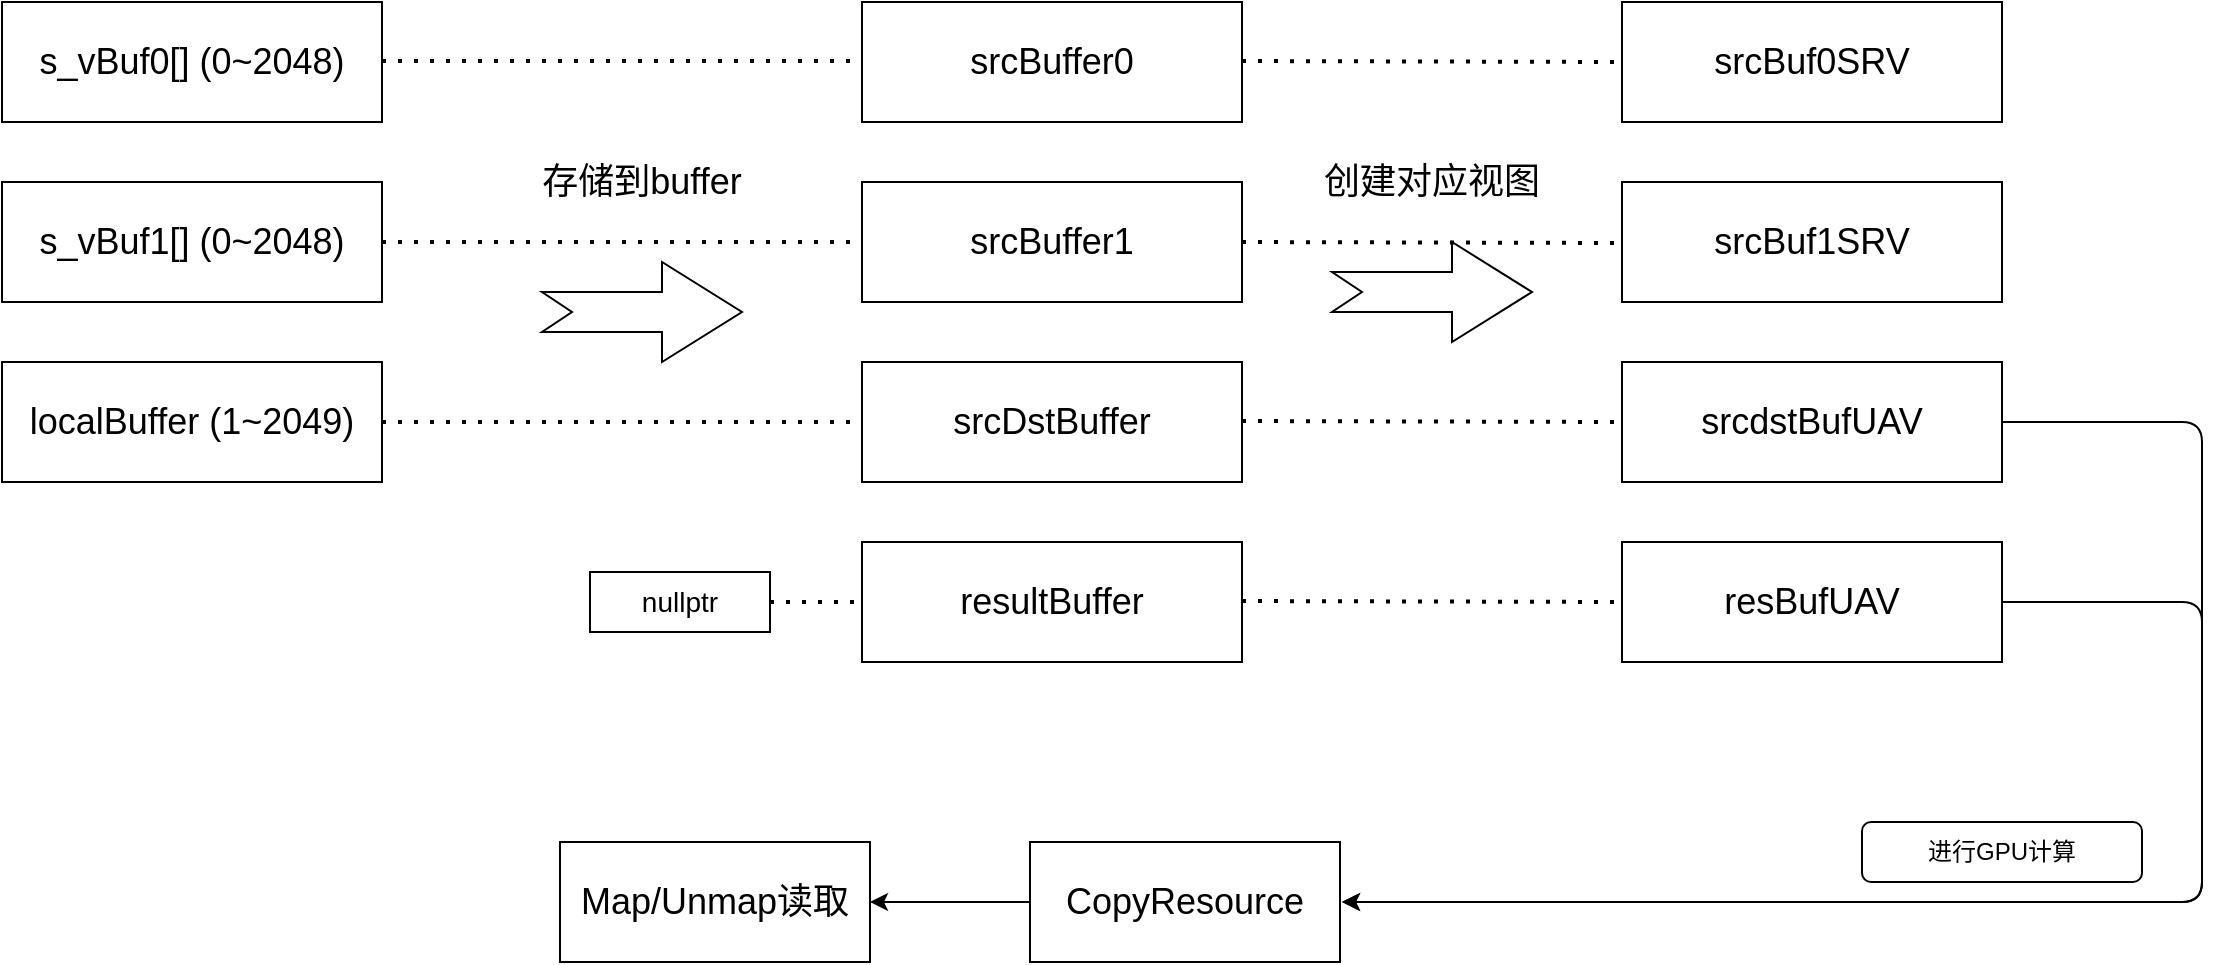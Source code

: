<mxfile version="14.5.1" type="device"><diagram id="sDj1rPDIUG1JZg6PsHHF" name="第 1 页"><mxGraphModel dx="1086" dy="806" grid="1" gridSize="10" guides="1" tooltips="1" connect="1" arrows="1" fold="1" page="1" pageScale="1" pageWidth="827" pageHeight="1169" math="0" shadow="0"><root><mxCell id="0"/><mxCell id="1" parent="0"/><mxCell id="u5mvKzX5r_W40ICeeQCj-2" value="&lt;font style=&quot;font-size: 18px&quot;&gt;s_vBuf0[] (0~2048)&lt;/font&gt;" style="rounded=0;whiteSpace=wrap;html=1;" vertex="1" parent="1"><mxGeometry x="30" y="160" width="190" height="60" as="geometry"/></mxCell><mxCell id="u5mvKzX5r_W40ICeeQCj-3" value="&lt;font style=&quot;font-size: 18px&quot;&gt;localBuffer&amp;nbsp;(1~2049)&lt;/font&gt;" style="rounded=0;whiteSpace=wrap;html=1;" vertex="1" parent="1"><mxGeometry x="30" y="340" width="190" height="60" as="geometry"/></mxCell><mxCell id="u5mvKzX5r_W40ICeeQCj-4" value="&lt;font style=&quot;font-size: 18px&quot;&gt;s_vBuf1[] (0~2048)&lt;/font&gt;" style="rounded=0;whiteSpace=wrap;html=1;" vertex="1" parent="1"><mxGeometry x="30" y="250" width="190" height="60" as="geometry"/></mxCell><mxCell id="u5mvKzX5r_W40ICeeQCj-6" value="" style="html=1;shadow=0;dashed=0;align=center;verticalAlign=middle;shape=mxgraph.arrows2.arrow;dy=0.6;dx=40;notch=15;" vertex="1" parent="1"><mxGeometry x="300" y="290" width="100" height="50" as="geometry"/></mxCell><mxCell id="u5mvKzX5r_W40ICeeQCj-7" value="&lt;font style=&quot;font-size: 18px&quot;&gt;存储到buffer&lt;/font&gt;" style="text;html=1;strokeColor=none;fillColor=none;align=center;verticalAlign=middle;whiteSpace=wrap;rounded=0;" vertex="1" parent="1"><mxGeometry x="295" y="240" width="110" height="20" as="geometry"/></mxCell><mxCell id="u5mvKzX5r_W40ICeeQCj-8" value="&lt;span style=&quot;font-size: 18px&quot;&gt;srcBuffer0&lt;/span&gt;" style="rounded=0;whiteSpace=wrap;html=1;" vertex="1" parent="1"><mxGeometry x="460" y="160" width="190" height="60" as="geometry"/></mxCell><mxCell id="u5mvKzX5r_W40ICeeQCj-9" value="&lt;font style=&quot;font-size: 18px&quot;&gt;srcDstBuffer&lt;/font&gt;" style="rounded=0;whiteSpace=wrap;html=1;" vertex="1" parent="1"><mxGeometry x="460" y="340" width="190" height="60" as="geometry"/></mxCell><mxCell id="u5mvKzX5r_W40ICeeQCj-10" value="&lt;font style=&quot;font-size: 18px&quot;&gt;srcBuffer1&lt;/font&gt;" style="rounded=0;whiteSpace=wrap;html=1;" vertex="1" parent="1"><mxGeometry x="460" y="250" width="190" height="60" as="geometry"/></mxCell><mxCell id="u5mvKzX5r_W40ICeeQCj-11" value="" style="endArrow=none;dashed=1;html=1;dashPattern=1 3;strokeWidth=2;entryX=0;entryY=0.5;entryDx=0;entryDy=0;exitX=1;exitY=0.5;exitDx=0;exitDy=0;" edge="1" parent="1" source="u5mvKzX5r_W40ICeeQCj-3" target="u5mvKzX5r_W40ICeeQCj-9"><mxGeometry width="50" height="50" relative="1" as="geometry"><mxPoint x="220" y="380" as="sourcePoint"/><mxPoint x="270" y="330" as="targetPoint"/></mxGeometry></mxCell><mxCell id="u5mvKzX5r_W40ICeeQCj-12" value="" style="endArrow=none;dashed=1;html=1;dashPattern=1 3;strokeWidth=2;entryX=0;entryY=0.5;entryDx=0;entryDy=0;exitX=1;exitY=0.5;exitDx=0;exitDy=0;" edge="1" parent="1" source="u5mvKzX5r_W40ICeeQCj-4" target="u5mvKzX5r_W40ICeeQCj-10"><mxGeometry width="50" height="50" relative="1" as="geometry"><mxPoint x="230" y="380" as="sourcePoint"/><mxPoint x="470" y="380" as="targetPoint"/></mxGeometry></mxCell><mxCell id="u5mvKzX5r_W40ICeeQCj-13" value="" style="endArrow=none;dashed=1;html=1;dashPattern=1 3;strokeWidth=2;entryX=0;entryY=0.5;entryDx=0;entryDy=0;exitX=1;exitY=0.5;exitDx=0;exitDy=0;" edge="1" parent="1"><mxGeometry width="50" height="50" relative="1" as="geometry"><mxPoint x="220" y="189.5" as="sourcePoint"/><mxPoint x="460" y="189.5" as="targetPoint"/></mxGeometry></mxCell><mxCell id="u5mvKzX5r_W40ICeeQCj-14" value="&lt;font style=&quot;font-size: 18px&quot;&gt;resultBuffer&lt;/font&gt;" style="rounded=0;whiteSpace=wrap;html=1;" vertex="1" parent="1"><mxGeometry x="460" y="430" width="190" height="60" as="geometry"/></mxCell><mxCell id="u5mvKzX5r_W40ICeeQCj-16" value="&lt;font style=&quot;font-size: 14px&quot;&gt;nullptr&lt;/font&gt;" style="rounded=0;whiteSpace=wrap;html=1;" vertex="1" parent="1"><mxGeometry x="324" y="445" width="90" height="30" as="geometry"/></mxCell><mxCell id="u5mvKzX5r_W40ICeeQCj-18" value="" style="endArrow=none;dashed=1;html=1;dashPattern=1 3;strokeWidth=2;entryX=0;entryY=0.5;entryDx=0;entryDy=0;exitX=1;exitY=0.5;exitDx=0;exitDy=0;" edge="1" parent="1" source="u5mvKzX5r_W40ICeeQCj-16" target="u5mvKzX5r_W40ICeeQCj-14"><mxGeometry width="50" height="50" relative="1" as="geometry"><mxPoint x="230" y="380" as="sourcePoint"/><mxPoint x="470" y="380" as="targetPoint"/></mxGeometry></mxCell><mxCell id="u5mvKzX5r_W40ICeeQCj-19" value="" style="html=1;shadow=0;dashed=0;align=center;verticalAlign=middle;shape=mxgraph.arrows2.arrow;dy=0.6;dx=40;notch=15;" vertex="1" parent="1"><mxGeometry x="695" y="280" width="100" height="50" as="geometry"/></mxCell><mxCell id="u5mvKzX5r_W40ICeeQCj-20" value="&lt;span style=&quot;font-size: 18px&quot;&gt;创建对应视图&lt;/span&gt;" style="text;html=1;strokeColor=none;fillColor=none;align=center;verticalAlign=middle;whiteSpace=wrap;rounded=0;" vertex="1" parent="1"><mxGeometry x="685" y="240" width="120" height="20" as="geometry"/></mxCell><mxCell id="u5mvKzX5r_W40ICeeQCj-21" value="&lt;span style=&quot;font-size: 18px&quot;&gt;srcBuf0SRV&lt;/span&gt;" style="rounded=0;whiteSpace=wrap;html=1;" vertex="1" parent="1"><mxGeometry x="840" y="160" width="190" height="60" as="geometry"/></mxCell><mxCell id="u5mvKzX5r_W40ICeeQCj-22" value="&lt;font style=&quot;font-size: 18px&quot;&gt;srcdstBufUAV&lt;/font&gt;" style="rounded=0;whiteSpace=wrap;html=1;" vertex="1" parent="1"><mxGeometry x="840" y="340" width="190" height="60" as="geometry"/></mxCell><mxCell id="u5mvKzX5r_W40ICeeQCj-23" value="&lt;font style=&quot;font-size: 18px&quot;&gt;srcBuf1SRV&lt;/font&gt;" style="rounded=0;whiteSpace=wrap;html=1;" vertex="1" parent="1"><mxGeometry x="840" y="250" width="190" height="60" as="geometry"/></mxCell><mxCell id="u5mvKzX5r_W40ICeeQCj-24" value="&lt;span style=&quot;font-size: 18px&quot;&gt;resBufUAV&lt;/span&gt;" style="rounded=0;whiteSpace=wrap;html=1;" vertex="1" parent="1"><mxGeometry x="840" y="430" width="190" height="60" as="geometry"/></mxCell><mxCell id="u5mvKzX5r_W40ICeeQCj-25" value="" style="endArrow=none;dashed=1;html=1;dashPattern=1 3;strokeWidth=2;exitX=1;exitY=0.5;exitDx=0;exitDy=0;entryX=0;entryY=0.5;entryDx=0;entryDy=0;" edge="1" parent="1" target="u5mvKzX5r_W40ICeeQCj-21"><mxGeometry width="50" height="50" relative="1" as="geometry"><mxPoint x="650" y="189.5" as="sourcePoint"/><mxPoint x="780" y="110" as="targetPoint"/></mxGeometry></mxCell><mxCell id="u5mvKzX5r_W40ICeeQCj-26" value="" style="endArrow=none;dashed=1;html=1;dashPattern=1 3;strokeWidth=2;exitX=1;exitY=0.5;exitDx=0;exitDy=0;entryX=0;entryY=0.5;entryDx=0;entryDy=0;" edge="1" parent="1"><mxGeometry width="50" height="50" relative="1" as="geometry"><mxPoint x="650" y="280" as="sourcePoint"/><mxPoint x="840" y="280.5" as="targetPoint"/></mxGeometry></mxCell><mxCell id="u5mvKzX5r_W40ICeeQCj-27" value="" style="endArrow=none;dashed=1;html=1;dashPattern=1 3;strokeWidth=2;exitX=1;exitY=0.5;exitDx=0;exitDy=0;entryX=0;entryY=0.5;entryDx=0;entryDy=0;" edge="1" parent="1"><mxGeometry width="50" height="50" relative="1" as="geometry"><mxPoint x="650" y="369.5" as="sourcePoint"/><mxPoint x="840" y="370" as="targetPoint"/></mxGeometry></mxCell><mxCell id="u5mvKzX5r_W40ICeeQCj-28" value="" style="endArrow=none;dashed=1;html=1;dashPattern=1 3;strokeWidth=2;exitX=1;exitY=0.5;exitDx=0;exitDy=0;entryX=0;entryY=0.5;entryDx=0;entryDy=0;" edge="1" parent="1"><mxGeometry width="50" height="50" relative="1" as="geometry"><mxPoint x="650" y="459.5" as="sourcePoint"/><mxPoint x="840" y="460" as="targetPoint"/></mxGeometry></mxCell><mxCell id="u5mvKzX5r_W40ICeeQCj-33" value="" style="endArrow=classic;html=1;exitX=1;exitY=0.5;exitDx=0;exitDy=0;" edge="1" parent="1" source="u5mvKzX5r_W40ICeeQCj-24"><mxGeometry width="50" height="50" relative="1" as="geometry"><mxPoint x="940" y="600" as="sourcePoint"/><mxPoint x="700" y="610" as="targetPoint"/><Array as="points"><mxPoint x="1130" y="460"/><mxPoint x="1130" y="610"/></Array></mxGeometry></mxCell><mxCell id="u5mvKzX5r_W40ICeeQCj-34" value="" style="endArrow=classic;html=1;exitX=1;exitY=0.5;exitDx=0;exitDy=0;" edge="1" parent="1" source="u5mvKzX5r_W40ICeeQCj-22"><mxGeometry width="50" height="50" relative="1" as="geometry"><mxPoint x="1040" y="470" as="sourcePoint"/><mxPoint x="700" y="610" as="targetPoint"/><Array as="points"><mxPoint x="1130" y="370"/><mxPoint x="1130" y="610"/></Array></mxGeometry></mxCell><mxCell id="u5mvKzX5r_W40ICeeQCj-37" value="" style="edgeStyle=orthogonalEdgeStyle;rounded=0;orthogonalLoop=1;jettySize=auto;html=1;" edge="1" parent="1" source="u5mvKzX5r_W40ICeeQCj-35" target="u5mvKzX5r_W40ICeeQCj-36"><mxGeometry relative="1" as="geometry"/></mxCell><mxCell id="u5mvKzX5r_W40ICeeQCj-35" value="&lt;font style=&quot;font-size: 18px&quot;&gt;CopyResource&lt;/font&gt;" style="rounded=0;whiteSpace=wrap;html=1;" vertex="1" parent="1"><mxGeometry x="544" y="580" width="155" height="60" as="geometry"/></mxCell><mxCell id="u5mvKzX5r_W40ICeeQCj-36" value="&lt;font style=&quot;font-size: 18px&quot;&gt;Map/Unmap读取&lt;/font&gt;" style="rounded=0;whiteSpace=wrap;html=1;" vertex="1" parent="1"><mxGeometry x="309" y="580" width="155" height="60" as="geometry"/></mxCell><mxCell id="u5mvKzX5r_W40ICeeQCj-38" value="进行GPU计算" style="rounded=1;whiteSpace=wrap;html=1;" vertex="1" parent="1"><mxGeometry x="960" y="570" width="140" height="30" as="geometry"/></mxCell></root></mxGraphModel></diagram></mxfile>